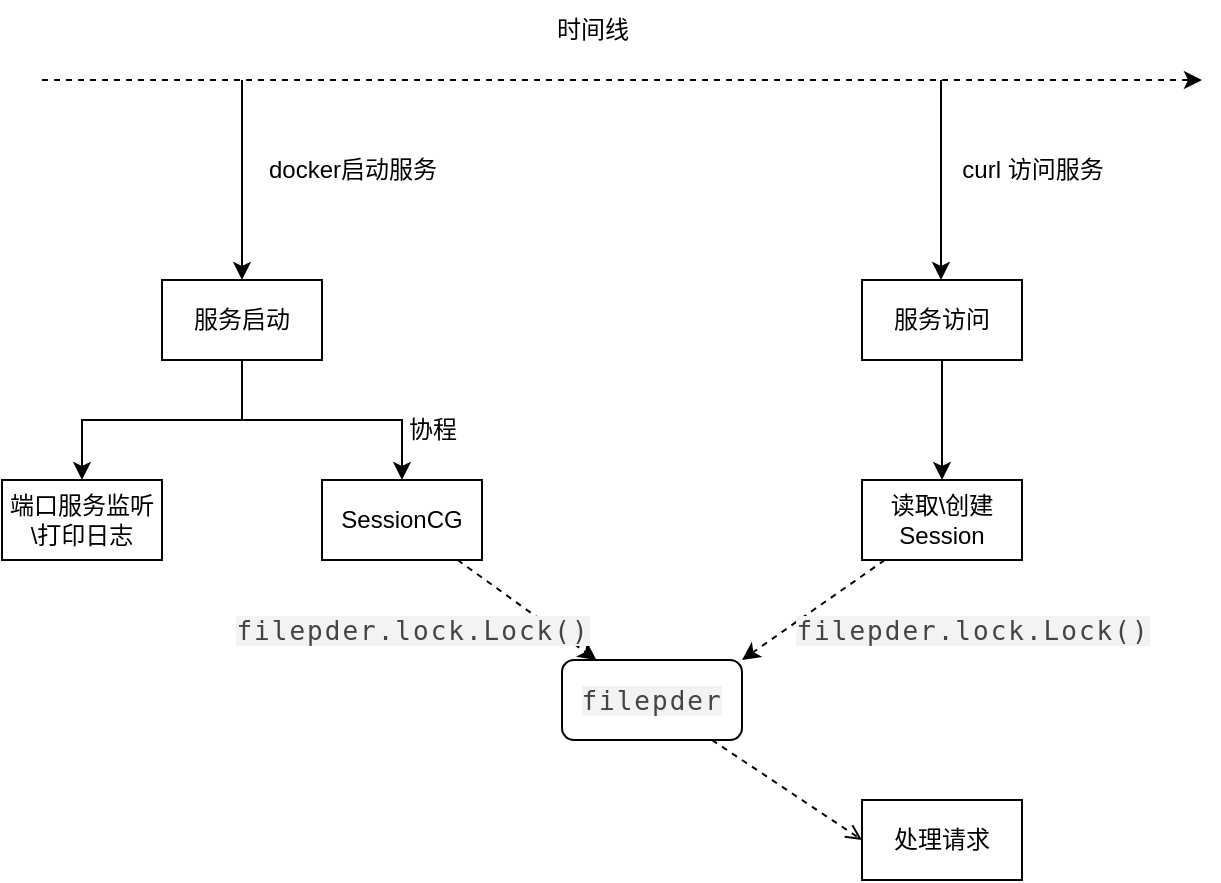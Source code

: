 <mxfile version="26.2.5">
  <diagram name="第 1 页" id="nNbaqZoOLx6xtGllvtjS">
    <mxGraphModel dx="863" dy="482" grid="1" gridSize="10" guides="1" tooltips="1" connect="1" arrows="1" fold="1" page="1" pageScale="1" pageWidth="827" pageHeight="1169" math="0" shadow="0">
      <root>
        <mxCell id="0" />
        <mxCell id="1" parent="0" />
        <mxCell id="qx5MMXyXuyL3dPPYO67F-7" style="edgeStyle=orthogonalEdgeStyle;rounded=0;orthogonalLoop=1;jettySize=auto;html=1;entryX=0.5;entryY=0;entryDx=0;entryDy=0;" parent="1" source="qx5MMXyXuyL3dPPYO67F-1" target="qx5MMXyXuyL3dPPYO67F-2" edge="1">
          <mxGeometry relative="1" as="geometry" />
        </mxCell>
        <mxCell id="dTvjq2IXnVbOgI2cKrY6-2" style="edgeStyle=orthogonalEdgeStyle;rounded=0;orthogonalLoop=1;jettySize=auto;html=1;" edge="1" parent="1" source="qx5MMXyXuyL3dPPYO67F-1" target="dTvjq2IXnVbOgI2cKrY6-1">
          <mxGeometry relative="1" as="geometry" />
        </mxCell>
        <mxCell id="qx5MMXyXuyL3dPPYO67F-1" value="服务启动" style="rounded=0;whiteSpace=wrap;html=1;" parent="1" vertex="1">
          <mxGeometry x="150" y="200" width="80" height="40" as="geometry" />
        </mxCell>
        <mxCell id="qx5MMXyXuyL3dPPYO67F-8" style="rounded=0;orthogonalLoop=1;jettySize=auto;html=1;dashed=1;" parent="1" source="qx5MMXyXuyL3dPPYO67F-2" target="qx5MMXyXuyL3dPPYO67F-3" edge="1">
          <mxGeometry relative="1" as="geometry" />
        </mxCell>
        <mxCell id="qx5MMXyXuyL3dPPYO67F-2" value="SessionCG" style="rounded=0;whiteSpace=wrap;html=1;" parent="1" vertex="1">
          <mxGeometry x="230" y="300" width="80" height="40" as="geometry" />
        </mxCell>
        <mxCell id="qx5MMXyXuyL3dPPYO67F-13" style="rounded=0;orthogonalLoop=1;jettySize=auto;html=1;dashed=1;endArrow=open;startFill=0;endFill=0;entryX=0;entryY=0.5;entryDx=0;entryDy=0;" parent="1" source="qx5MMXyXuyL3dPPYO67F-3" edge="1" target="qx5MMXyXuyL3dPPYO67F-11">
          <mxGeometry relative="1" as="geometry">
            <mxPoint x="500" y="490" as="targetPoint" />
          </mxGeometry>
        </mxCell>
        <mxCell id="qx5MMXyXuyL3dPPYO67F-3" value="&lt;span style=&quot;color: rgb(68, 68, 68); font-family: consolas, Menlo, &amp;quot;PingFang SC&amp;quot;, &amp;quot;Microsoft YaHei&amp;quot;, monospace; font-size: 13px; letter-spacing: 1px; text-align: start; white-space: pre; background-color: rgb(243, 243, 243);&quot;&gt;filepder&lt;/span&gt;" style="rounded=1;whiteSpace=wrap;html=1;" parent="1" vertex="1">
          <mxGeometry x="350" y="390" width="90" height="40" as="geometry" />
        </mxCell>
        <mxCell id="qx5MMXyXuyL3dPPYO67F-9" style="edgeStyle=orthogonalEdgeStyle;rounded=0;orthogonalLoop=1;jettySize=auto;html=1;" parent="1" source="qx5MMXyXuyL3dPPYO67F-5" target="qx5MMXyXuyL3dPPYO67F-6" edge="1">
          <mxGeometry relative="1" as="geometry" />
        </mxCell>
        <mxCell id="qx5MMXyXuyL3dPPYO67F-5" value="服务访问" style="rounded=0;whiteSpace=wrap;html=1;" parent="1" vertex="1">
          <mxGeometry x="500" y="200" width="80" height="40" as="geometry" />
        </mxCell>
        <mxCell id="qx5MMXyXuyL3dPPYO67F-10" style="rounded=0;orthogonalLoop=1;jettySize=auto;html=1;elbow=vertical;dashed=1;endArrow=classic;startFill=0;entryX=1;entryY=0;entryDx=0;entryDy=0;endFill=1;" parent="1" source="qx5MMXyXuyL3dPPYO67F-6" target="qx5MMXyXuyL3dPPYO67F-3" edge="1">
          <mxGeometry relative="1" as="geometry" />
        </mxCell>
        <mxCell id="qx5MMXyXuyL3dPPYO67F-6" value="读取\创建Session" style="rounded=0;whiteSpace=wrap;html=1;" parent="1" vertex="1">
          <mxGeometry x="500" y="300" width="80" height="40" as="geometry" />
        </mxCell>
        <mxCell id="qx5MMXyXuyL3dPPYO67F-11" value="处理请求" style="rounded=0;whiteSpace=wrap;html=1;" parent="1" vertex="1">
          <mxGeometry x="500" y="460" width="80" height="40" as="geometry" />
        </mxCell>
        <mxCell id="qx5MMXyXuyL3dPPYO67F-14" value="&lt;span style=&quot;color: rgb(68, 68, 68); font-family: consolas, Menlo, &amp;quot;PingFang SC&amp;quot;, &amp;quot;Microsoft YaHei&amp;quot;, monospace; font-size: 13px; letter-spacing: 1px; text-align: start; white-space-collapse: preserve; background-color: rgb(243, 243, 243);&quot;&gt;filepder.lock.Lock()&lt;/span&gt;" style="text;html=1;align=center;verticalAlign=middle;resizable=0;points=[];autosize=1;strokeColor=none;fillColor=none;" parent="1" vertex="1">
          <mxGeometry x="180" y="360" width="190" height="30" as="geometry" />
        </mxCell>
        <mxCell id="qx5MMXyXuyL3dPPYO67F-15" value="&lt;span style=&quot;color: rgb(68, 68, 68); font-family: consolas, Menlo, &amp;quot;PingFang SC&amp;quot;, &amp;quot;Microsoft YaHei&amp;quot;, monospace; font-size: 13px; letter-spacing: 1px; text-align: start; white-space-collapse: preserve; background-color: rgb(243, 243, 243);&quot;&gt;filepder.lock.Lock()&lt;/span&gt;" style="text;html=1;align=center;verticalAlign=middle;resizable=0;points=[];autosize=1;strokeColor=none;fillColor=none;" parent="1" vertex="1">
          <mxGeometry x="460" y="360" width="190" height="30" as="geometry" />
        </mxCell>
        <mxCell id="qx5MMXyXuyL3dPPYO67F-16" value="" style="endArrow=classic;html=1;rounded=0;dashed=1;" parent="1" edge="1">
          <mxGeometry width="50" height="50" relative="1" as="geometry">
            <mxPoint x="90" y="100" as="sourcePoint" />
            <mxPoint x="670" y="100" as="targetPoint" />
          </mxGeometry>
        </mxCell>
        <mxCell id="qx5MMXyXuyL3dPPYO67F-17" value="" style="endArrow=classic;html=1;rounded=0;entryX=0.5;entryY=0;entryDx=0;entryDy=0;" parent="1" target="qx5MMXyXuyL3dPPYO67F-1" edge="1">
          <mxGeometry width="50" height="50" relative="1" as="geometry">
            <mxPoint x="190" y="100" as="sourcePoint" />
            <mxPoint x="220" y="130" as="targetPoint" />
          </mxGeometry>
        </mxCell>
        <mxCell id="qx5MMXyXuyL3dPPYO67F-18" value="" style="endArrow=classic;html=1;rounded=0;entryX=0.5;entryY=0;entryDx=0;entryDy=0;" parent="1" edge="1">
          <mxGeometry width="50" height="50" relative="1" as="geometry">
            <mxPoint x="539.5" y="100" as="sourcePoint" />
            <mxPoint x="539.5" y="200" as="targetPoint" />
          </mxGeometry>
        </mxCell>
        <mxCell id="qx5MMXyXuyL3dPPYO67F-19" value="docker启动服务" style="text;html=1;align=center;verticalAlign=middle;resizable=0;points=[];autosize=1;strokeColor=none;fillColor=none;" parent="1" vertex="1">
          <mxGeometry x="190" y="130" width="110" height="30" as="geometry" />
        </mxCell>
        <mxCell id="qx5MMXyXuyL3dPPYO67F-20" value="curl 访问服务" style="text;html=1;align=center;verticalAlign=middle;resizable=0;points=[];autosize=1;strokeColor=none;fillColor=none;" parent="1" vertex="1">
          <mxGeometry x="540" y="130" width="90" height="30" as="geometry" />
        </mxCell>
        <mxCell id="qx5MMXyXuyL3dPPYO67F-21" value="时间线" style="text;html=1;align=center;verticalAlign=middle;resizable=0;points=[];autosize=1;strokeColor=none;fillColor=none;" parent="1" vertex="1">
          <mxGeometry x="335" y="60" width="60" height="30" as="geometry" />
        </mxCell>
        <mxCell id="dTvjq2IXnVbOgI2cKrY6-1" value="端口服务监听\打印日志" style="rounded=0;whiteSpace=wrap;html=1;" vertex="1" parent="1">
          <mxGeometry x="70" y="300" width="80" height="40" as="geometry" />
        </mxCell>
        <mxCell id="dTvjq2IXnVbOgI2cKrY6-3" value="协程" style="text;html=1;align=center;verticalAlign=middle;resizable=0;points=[];autosize=1;strokeColor=none;fillColor=none;" vertex="1" parent="1">
          <mxGeometry x="260" y="260" width="50" height="30" as="geometry" />
        </mxCell>
      </root>
    </mxGraphModel>
  </diagram>
</mxfile>
